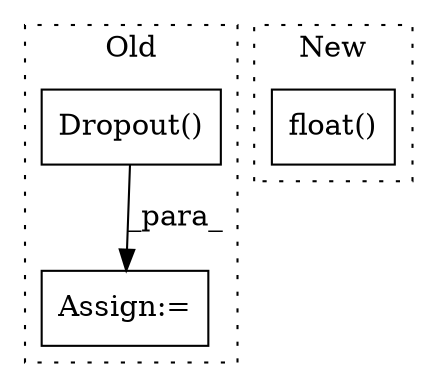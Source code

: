 digraph G {
subgraph cluster0 {
1 [label="Dropout()" a="75" s="3454" l="21" shape="box"];
3 [label="Assign:=" a="68" s="3451" l="3" shape="box"];
label = "Old";
style="dotted";
}
subgraph cluster1 {
2 [label="float()" a="75" s="3825" l="35" shape="box"];
label = "New";
style="dotted";
}
1 -> 3 [label="_para_"];
}